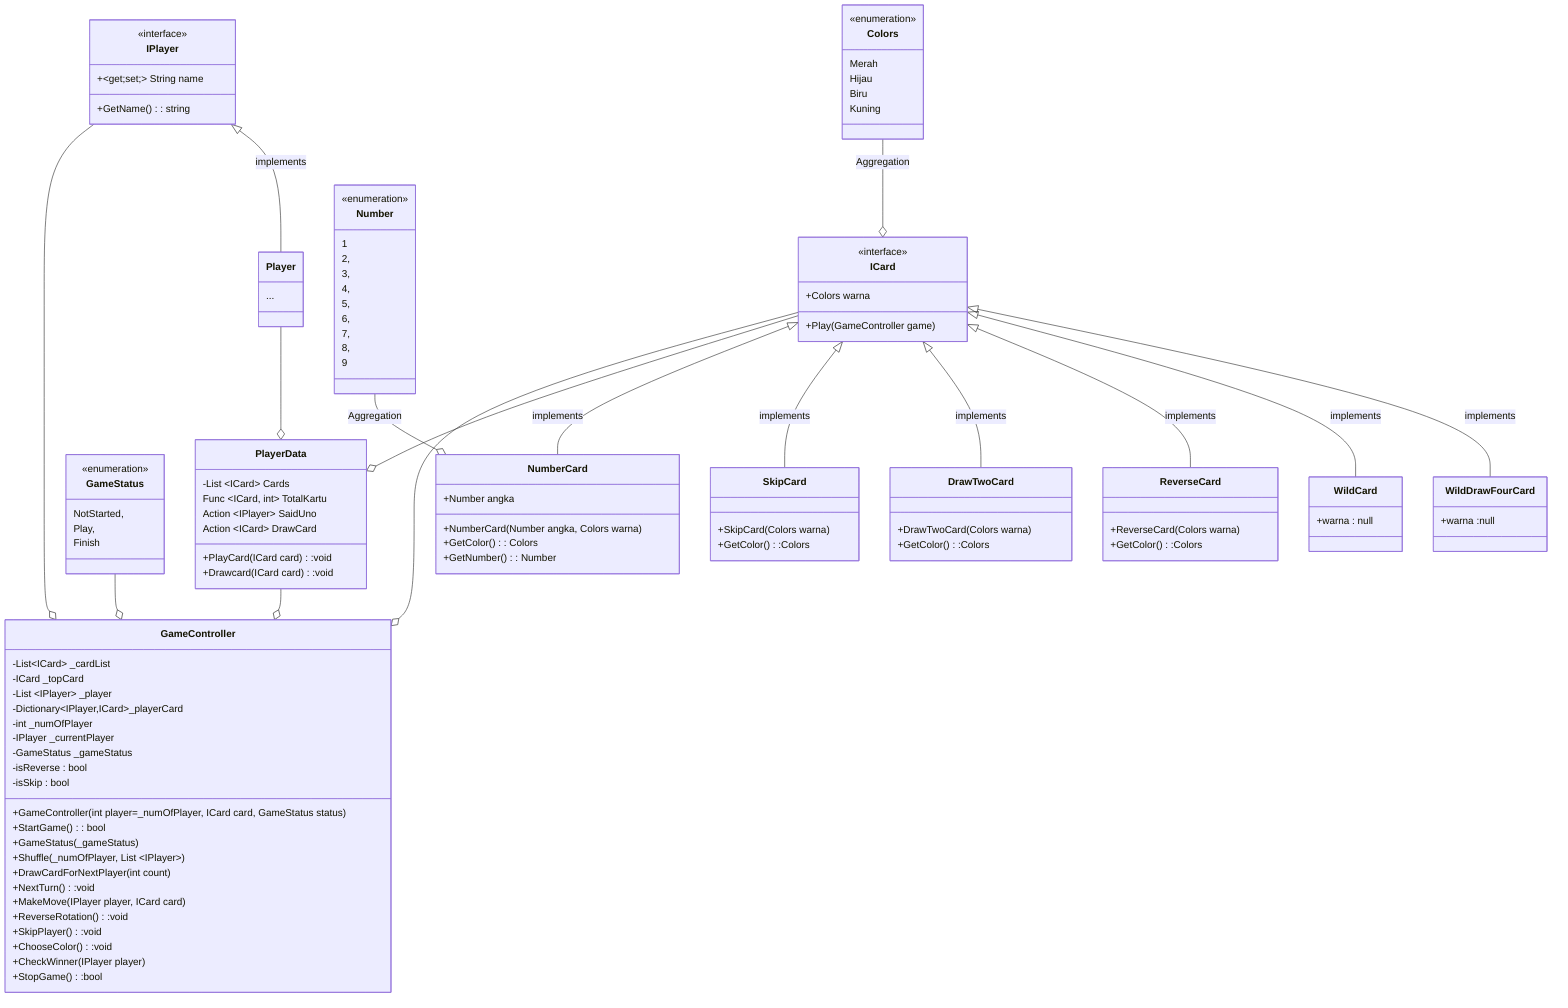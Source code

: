 classDiagram
    ICard --o GameController 
    PlayerData --o GameController
    IPlayer --o GameController
    GameStatus --o GameController
    IPlayer <|-- Player : implements

    ICard --o PlayerData 
    ICard <|-- NumberCard : implements
    ICard <|-- SkipCard : implements
    ICard <|-- DrawTwoCard : implements
    ICard <|-- ReverseCard : implements
    ICard <|-- WildCard : implements
    ICard <|-- WildDrawFourCard : implements


    Player --o PlayerData
    Number --o NumberCard : Aggregation
    Colors --o ICard : Aggregation





    class GameController{
        -List~ICard~ _cardList
        -ICard _topCard
        -List ~IPlayer~ _player
        -Dictionary~IPlayer,ICard~_playerCard
        -int _numOfPlayer
        -IPlayer _currentPlayer 
        -GameStatus _gameStatus
        -isReverse : bool
        -isSkip : bool
        +GameController(int player=_numOfPlayer, ICard card, GameStatus status)
        +StartGame() : bool
        +GameStatus(_gameStatus)
        +Shuffle(_numOfPlayer, List ~IPlayer~)
        +DrawCardForNextPlayer(int count)
        +NextTurn():void
        +MakeMove(IPlayer player, ICard card) 
        +ReverseRotation() :void
        +SkipPlayer() :void
        +ChooseColor():void
        +CheckWinner(IPlayer player)
        +StopGame():bool
        
        
    }

    class IPlayer{
    <<interface>>
        +~get;set;~ String name
        +GetName() : string
    }

    class Player{
    ...
    }
    
    class PlayerData{
        -List ~ICard~ Cards
        Func ~ICard, int~ TotalKartu 
        Action ~IPlayer~ SaidUno
        Action ~ICard~ DrawCard
        +PlayCard(ICard card):void
        +Drawcard(ICard card):void
        
    }
    class Colors{
        <<enumeration>>
        Merah
        Hijau
        Biru
        Kuning
    }

    class ICard {
    <<interface>>
        %% -+~get;set;~ int number
        %% -+~get;set;~ string warna 
        +Colors warna
        +Play(GameController game)
    }

    class Number{
        <<enumeration>>
        1
        2,
        3,
        4,
        5,
        6,
        7,
        8,
        9
    }

    class NumberCard{
        +Number angka
        +NumberCard (Number angka, Colors warna)
        +GetColor(): Colors
        +GetNumber(): Number
        
    }

    class SkipCard{
        +SkipCard(Colors warna)
        +GetColor():Colors
    }
    class DrawTwoCard{
        +DrawTwoCard(Colors warna)
        +GetColor():Colors
        
    }
    class ReverseCard{
        +ReverseCard(Colors warna)
        +GetColor():Colors
    }
    class WildCard{
        +warna : null
    }
    class WildDrawFourCard{
        +warna :null
    }
    
    
   
    class  GameStatus{
    <<enumeration>>
        NotStarted,
        Play,
        Finish
    }